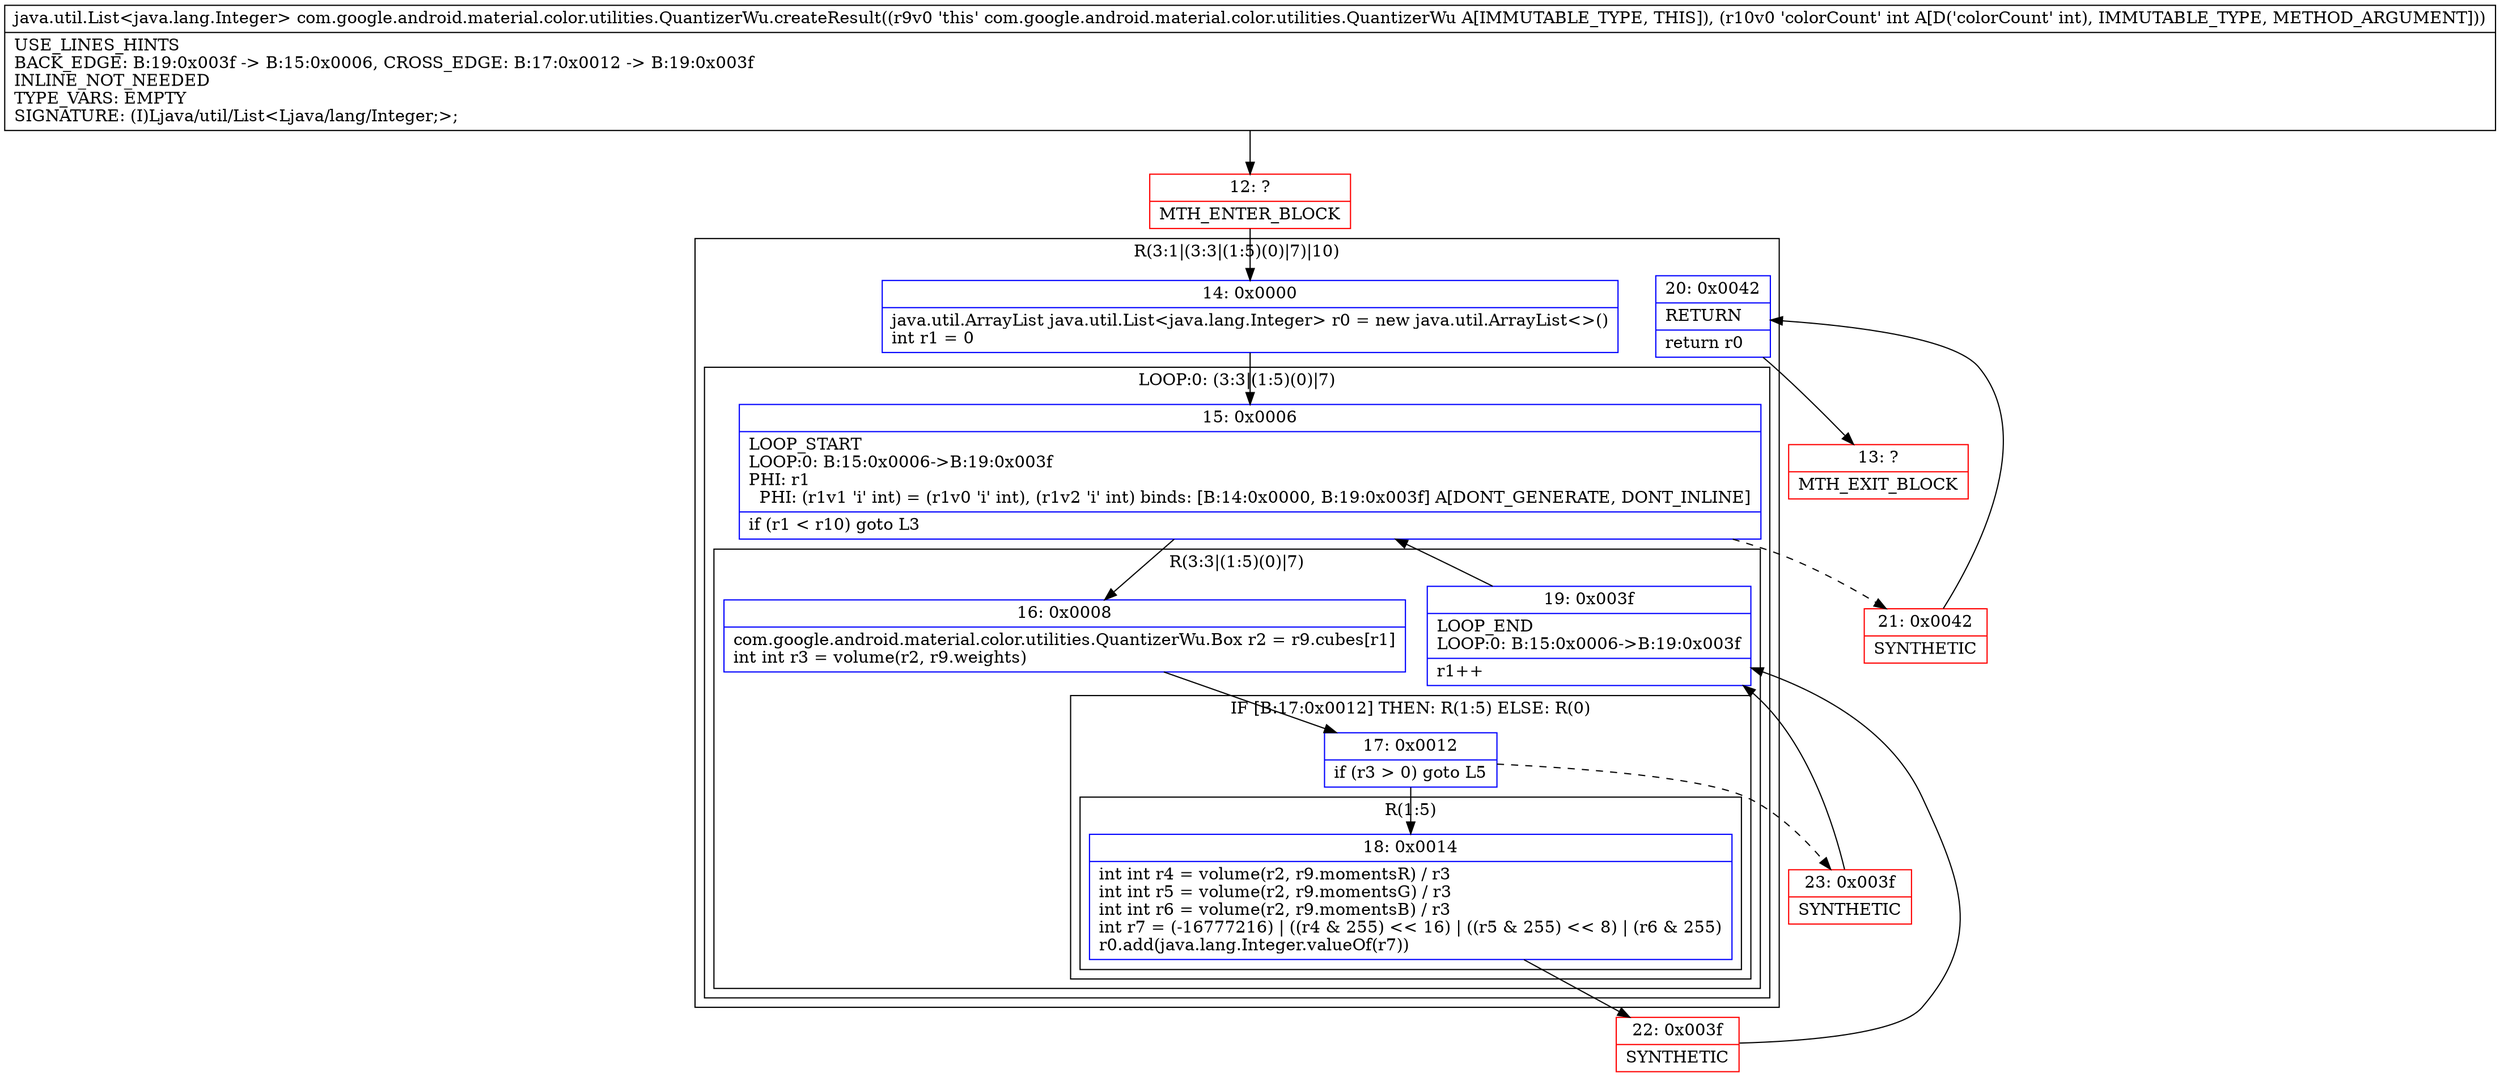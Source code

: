 digraph "CFG forcom.google.android.material.color.utilities.QuantizerWu.createResult(I)Ljava\/util\/List;" {
subgraph cluster_Region_2054506646 {
label = "R(3:1|(3:3|(1:5)(0)|7)|10)";
node [shape=record,color=blue];
Node_14 [shape=record,label="{14\:\ 0x0000|java.util.ArrayList java.util.List\<java.lang.Integer\> r0 = new java.util.ArrayList\<\>()\lint r1 = 0\l}"];
subgraph cluster_LoopRegion_817407484 {
label = "LOOP:0: (3:3|(1:5)(0)|7)";
node [shape=record,color=blue];
Node_15 [shape=record,label="{15\:\ 0x0006|LOOP_START\lLOOP:0: B:15:0x0006\-\>B:19:0x003f\lPHI: r1 \l  PHI: (r1v1 'i' int) = (r1v0 'i' int), (r1v2 'i' int) binds: [B:14:0x0000, B:19:0x003f] A[DONT_GENERATE, DONT_INLINE]\l|if (r1 \< r10) goto L3\l}"];
subgraph cluster_Region_516532310 {
label = "R(3:3|(1:5)(0)|7)";
node [shape=record,color=blue];
Node_16 [shape=record,label="{16\:\ 0x0008|com.google.android.material.color.utilities.QuantizerWu.Box r2 = r9.cubes[r1]\lint int r3 = volume(r2, r9.weights)\l}"];
subgraph cluster_IfRegion_1311273697 {
label = "IF [B:17:0x0012] THEN: R(1:5) ELSE: R(0)";
node [shape=record,color=blue];
Node_17 [shape=record,label="{17\:\ 0x0012|if (r3 \> 0) goto L5\l}"];
subgraph cluster_Region_454763002 {
label = "R(1:5)";
node [shape=record,color=blue];
Node_18 [shape=record,label="{18\:\ 0x0014|int int r4 = volume(r2, r9.momentsR) \/ r3\lint int r5 = volume(r2, r9.momentsG) \/ r3\lint int r6 = volume(r2, r9.momentsB) \/ r3\lint r7 = (\-16777216) \| ((r4 & 255) \<\< 16) \| ((r5 & 255) \<\< 8) \| (r6 & 255)\lr0.add(java.lang.Integer.valueOf(r7))\l}"];
}
subgraph cluster_Region_1145963920 {
label = "R(0)";
node [shape=record,color=blue];
}
}
Node_19 [shape=record,label="{19\:\ 0x003f|LOOP_END\lLOOP:0: B:15:0x0006\-\>B:19:0x003f\l|r1++\l}"];
}
}
Node_20 [shape=record,label="{20\:\ 0x0042|RETURN\l|return r0\l}"];
}
Node_12 [shape=record,color=red,label="{12\:\ ?|MTH_ENTER_BLOCK\l}"];
Node_22 [shape=record,color=red,label="{22\:\ 0x003f|SYNTHETIC\l}"];
Node_23 [shape=record,color=red,label="{23\:\ 0x003f|SYNTHETIC\l}"];
Node_21 [shape=record,color=red,label="{21\:\ 0x0042|SYNTHETIC\l}"];
Node_13 [shape=record,color=red,label="{13\:\ ?|MTH_EXIT_BLOCK\l}"];
MethodNode[shape=record,label="{java.util.List\<java.lang.Integer\> com.google.android.material.color.utilities.QuantizerWu.createResult((r9v0 'this' com.google.android.material.color.utilities.QuantizerWu A[IMMUTABLE_TYPE, THIS]), (r10v0 'colorCount' int A[D('colorCount' int), IMMUTABLE_TYPE, METHOD_ARGUMENT]))  | USE_LINES_HINTS\lBACK_EDGE: B:19:0x003f \-\> B:15:0x0006, CROSS_EDGE: B:17:0x0012 \-\> B:19:0x003f\lINLINE_NOT_NEEDED\lTYPE_VARS: EMPTY\lSIGNATURE: (I)Ljava\/util\/List\<Ljava\/lang\/Integer;\>;\l}"];
MethodNode -> Node_12;Node_14 -> Node_15;
Node_15 -> Node_16;
Node_15 -> Node_21[style=dashed];
Node_16 -> Node_17;
Node_17 -> Node_18;
Node_17 -> Node_23[style=dashed];
Node_18 -> Node_22;
Node_19 -> Node_15;
Node_20 -> Node_13;
Node_12 -> Node_14;
Node_22 -> Node_19;
Node_23 -> Node_19;
Node_21 -> Node_20;
}

